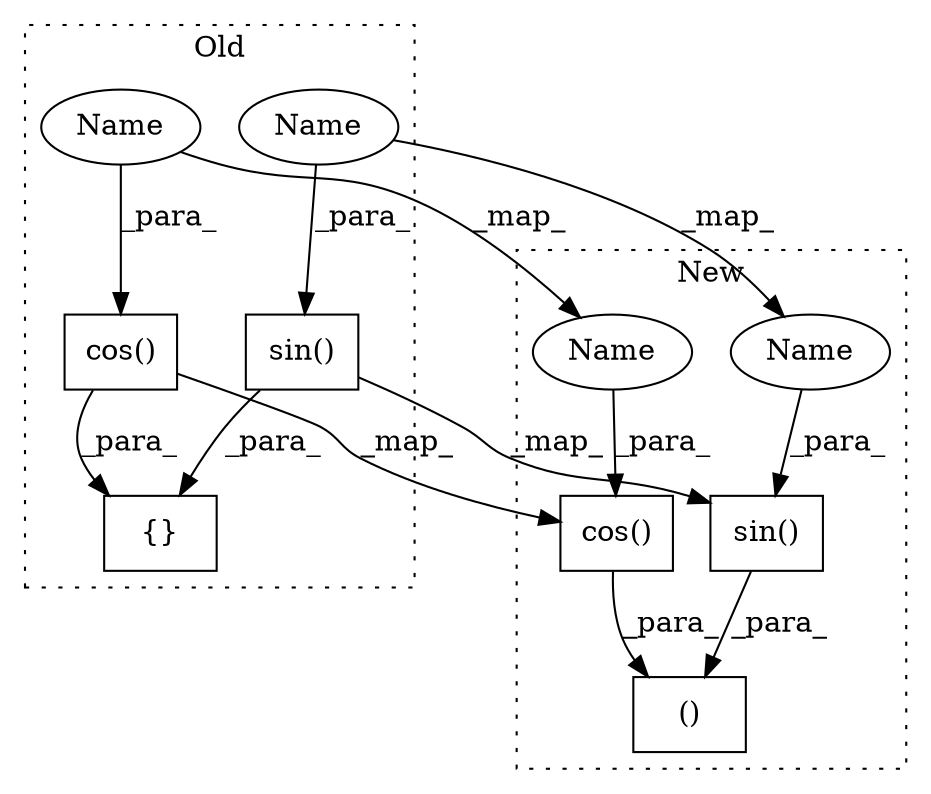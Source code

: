 digraph G {
subgraph cluster0 {
1 [label="cos()" a="75" s="771,780" l="8,1" shape="box"];
4 [label="{}" a="59" s="770,793" l="1,0" shape="box"];
6 [label="sin()" a="75" s="783,792" l="8,1" shape="box"];
7 [label="Name" a="87" s="779" l="1" shape="ellipse"];
8 [label="Name" a="87" s="791" l="1" shape="ellipse"];
label = "Old";
style="dotted";
}
subgraph cluster1 {
2 [label="cos()" a="75" s="764,773" l="8,1" shape="box"];
3 [label="()" a="54" s="774" l="12" shape="box"];
5 [label="sin()" a="75" s="776,785" l="8,1" shape="box"];
9 [label="Name" a="87" s="784" l="1" shape="ellipse"];
10 [label="Name" a="87" s="772" l="1" shape="ellipse"];
label = "New";
style="dotted";
}
1 -> 4 [label="_para_"];
1 -> 2 [label="_map_"];
2 -> 3 [label="_para_"];
5 -> 3 [label="_para_"];
6 -> 4 [label="_para_"];
6 -> 5 [label="_map_"];
7 -> 10 [label="_map_"];
7 -> 1 [label="_para_"];
8 -> 9 [label="_map_"];
8 -> 6 [label="_para_"];
9 -> 5 [label="_para_"];
10 -> 2 [label="_para_"];
}